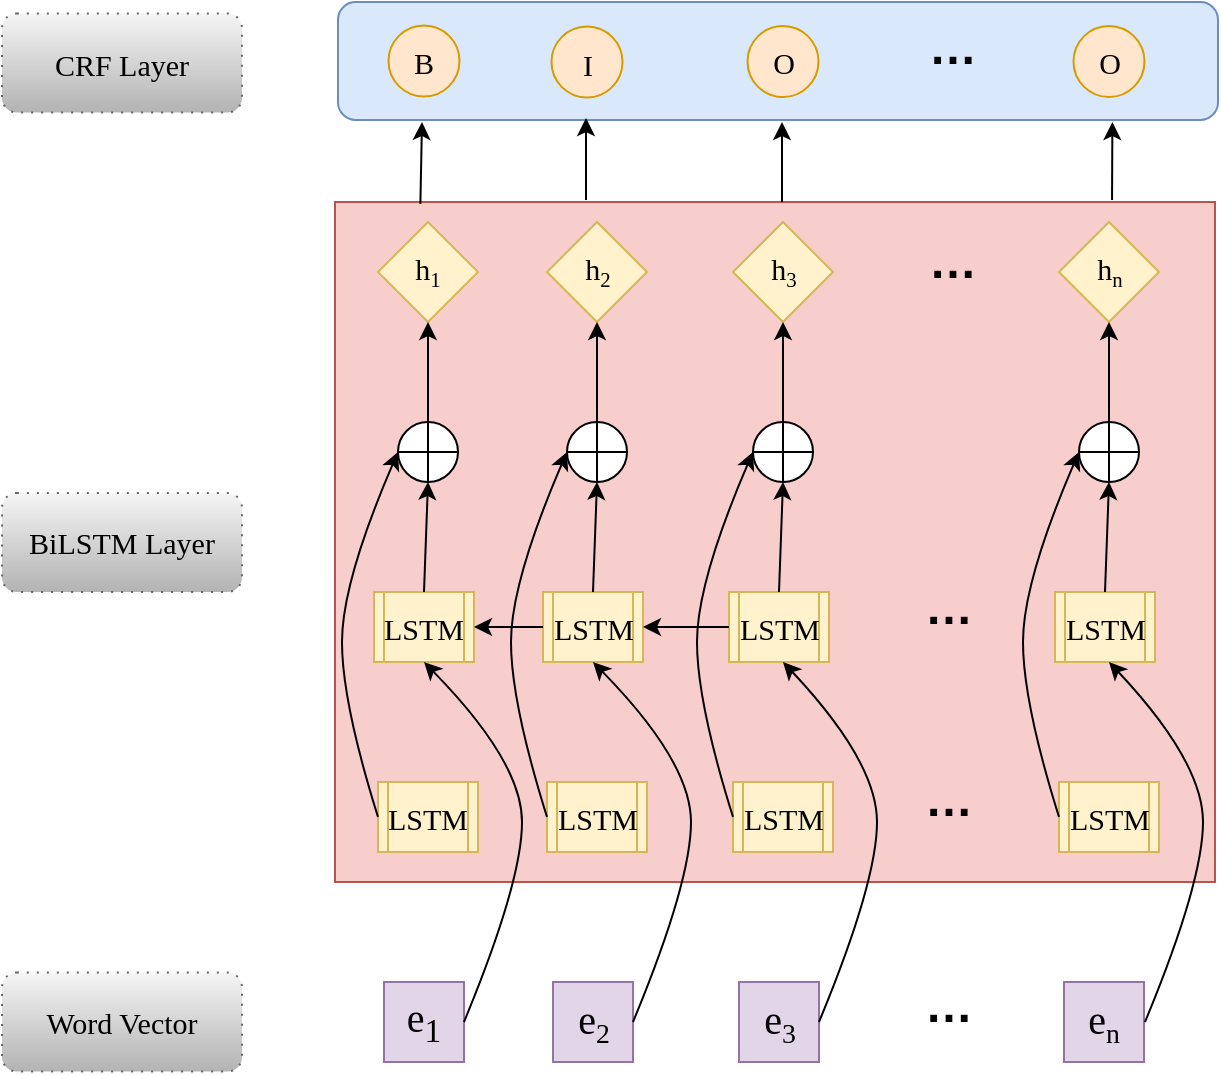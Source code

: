 <mxfile version="13.7.1" type="github"><diagram id="d2nmhAAWhssHAEg-v5hW" name="Page-1"><mxGraphModel dx="1159" dy="647" grid="1" gridSize="10" guides="1" tooltips="1" connect="1" arrows="1" fold="1" page="1" pageScale="1" pageWidth="650" pageHeight="660" math="0" shadow="0"><root><mxCell id="0"/><mxCell id="1" parent="0"/><mxCell id="StD7FsYF_MnFXc-APEik-2" value="" style="rounded=0;whiteSpace=wrap;html=1;fillColor=#f8cecc;strokeColor=#b85450;" parent="1" vertex="1"><mxGeometry x="175.5" y="130" width="440" height="340" as="geometry"/></mxCell><mxCell id="StD7FsYF_MnFXc-APEik-35" value="" style="whiteSpace=wrap;html=1;aspect=fixed;labelBackgroundColor=none;fontFamily=Georgia;fontSize=20;fillColor=#e1d5e7;strokeColor=#9673a6;" parent="1" vertex="1"><mxGeometry x="200" y="520" width="40" height="40" as="geometry"/></mxCell><mxCell id="StD7FsYF_MnFXc-APEik-36" value="e&lt;sub&gt;1&lt;/sub&gt;" style="text;html=1;strokeColor=none;fillColor=none;align=center;verticalAlign=middle;whiteSpace=wrap;rounded=0;labelBackgroundColor=none;fontFamily=Georgia;fontSize=20;" parent="1" vertex="1"><mxGeometry x="200" y="530" width="40" height="20" as="geometry"/></mxCell><mxCell id="StD7FsYF_MnFXc-APEik-37" value="" style="whiteSpace=wrap;html=1;aspect=fixed;labelBackgroundColor=none;fontFamily=Georgia;fontSize=20;fillColor=#e1d5e7;strokeColor=#9673a6;" parent="1" vertex="1"><mxGeometry x="284.5" y="520" width="40" height="40" as="geometry"/></mxCell><mxCell id="StD7FsYF_MnFXc-APEik-38" value="e&lt;span style=&quot;font-size: 16.667px&quot;&gt;&lt;sub&gt;2&lt;/sub&gt;&lt;/span&gt;" style="text;html=1;strokeColor=none;fillColor=none;align=center;verticalAlign=middle;whiteSpace=wrap;rounded=0;labelBackgroundColor=none;fontFamily=Georgia;fontSize=20;" parent="1" vertex="1"><mxGeometry x="284.5" y="530" width="40" height="20" as="geometry"/></mxCell><mxCell id="StD7FsYF_MnFXc-APEik-39" value="" style="whiteSpace=wrap;html=1;aspect=fixed;labelBackgroundColor=none;fontFamily=Georgia;fontSize=20;fillColor=#e1d5e7;strokeColor=#9673a6;" parent="1" vertex="1"><mxGeometry x="377.5" y="520" width="40" height="40" as="geometry"/></mxCell><mxCell id="StD7FsYF_MnFXc-APEik-40" value="e&lt;span style=&quot;font-size: 16.667px&quot;&gt;&lt;sub&gt;3&lt;/sub&gt;&lt;/span&gt;" style="text;html=1;strokeColor=none;fillColor=none;align=center;verticalAlign=middle;whiteSpace=wrap;rounded=0;labelBackgroundColor=none;fontFamily=Georgia;fontSize=20;" parent="1" vertex="1"><mxGeometry x="377.5" y="530" width="40" height="20" as="geometry"/></mxCell><mxCell id="StD7FsYF_MnFXc-APEik-41" value="" style="whiteSpace=wrap;html=1;aspect=fixed;labelBackgroundColor=none;fontFamily=Georgia;fontSize=20;fillColor=#e1d5e7;strokeColor=#9673a6;" parent="1" vertex="1"><mxGeometry x="540" y="520" width="40" height="40" as="geometry"/></mxCell><mxCell id="StD7FsYF_MnFXc-APEik-42" value="e&lt;span style=&quot;font-size: 16.667px&quot;&gt;&lt;sub&gt;n&lt;/sub&gt;&lt;/span&gt;" style="text;html=1;strokeColor=none;fillColor=none;align=center;verticalAlign=middle;whiteSpace=wrap;rounded=0;labelBackgroundColor=none;fontFamily=Georgia;fontSize=20;" parent="1" vertex="1"><mxGeometry x="540" y="530" width="40" height="20" as="geometry"/></mxCell><mxCell id="StD7FsYF_MnFXc-APEik-43" value="…" style="text;strokeColor=none;fillColor=none;html=1;fontSize=24;fontStyle=1;verticalAlign=middle;align=center;labelBackgroundColor=none;" parent="1" vertex="1"><mxGeometry x="432" y="512" width="100" height="40" as="geometry"/></mxCell><mxCell id="StD7FsYF_MnFXc-APEik-45" value="" style="shape=process;whiteSpace=wrap;html=1;backgroundOutline=1;labelBackgroundColor=none;fontFamily=Georgia;fontSize=20;fillColor=#fff2cc;strokeColor=#d6b656;" parent="1" vertex="1"><mxGeometry x="197" y="420" width="50" height="35" as="geometry"/></mxCell><mxCell id="StD7FsYF_MnFXc-APEik-46" value="LSTM" style="text;html=1;strokeColor=none;fillColor=none;align=center;verticalAlign=middle;whiteSpace=wrap;rounded=0;labelBackgroundColor=none;fontFamily=Georgia;fontSize=15;" parent="1" vertex="1"><mxGeometry x="202" y="428" width="40" height="20" as="geometry"/></mxCell><mxCell id="StD7FsYF_MnFXc-APEik-47" value="" style="shape=process;whiteSpace=wrap;html=1;backgroundOutline=1;labelBackgroundColor=none;fontFamily=Georgia;fontSize=20;fillColor=#fff2cc;strokeColor=#d6b656;" parent="1" vertex="1"><mxGeometry x="195" y="325" width="50" height="35" as="geometry"/></mxCell><mxCell id="StD7FsYF_MnFXc-APEik-48" value="LSTM" style="text;html=1;strokeColor=none;fillColor=none;align=center;verticalAlign=middle;whiteSpace=wrap;rounded=0;labelBackgroundColor=none;fontFamily=Georgia;fontSize=15;" parent="1" vertex="1"><mxGeometry x="200" y="333" width="40" height="20" as="geometry"/></mxCell><mxCell id="StD7FsYF_MnFXc-APEik-49" value="" style="shape=orEllipse;perimeter=ellipsePerimeter;whiteSpace=wrap;html=1;backgroundOutline=1;labelBackgroundColor=none;fontFamily=Georgia;fontSize=15;" parent="1" vertex="1"><mxGeometry x="207" y="240" width="30" height="30" as="geometry"/></mxCell><mxCell id="StD7FsYF_MnFXc-APEik-50" value="" style="rhombus;whiteSpace=wrap;html=1;labelBackgroundColor=none;fontFamily=Georgia;fontSize=15;fillColor=#fff2cc;strokeColor=#d6b656;" parent="1" vertex="1"><mxGeometry x="197" y="140" width="50" height="50" as="geometry"/></mxCell><mxCell id="StD7FsYF_MnFXc-APEik-51" value="h&lt;span style=&quot;font-size: 12.5px&quot;&gt;&lt;sub&gt;1&lt;/sub&gt;&lt;/span&gt;" style="text;html=1;strokeColor=none;fillColor=none;align=center;verticalAlign=middle;whiteSpace=wrap;rounded=0;labelBackgroundColor=none;fontFamily=Georgia;fontSize=15;" parent="1" vertex="1"><mxGeometry x="202" y="155" width="40" height="20" as="geometry"/></mxCell><mxCell id="StD7FsYF_MnFXc-APEik-54" value="" style="curved=1;endArrow=classic;html=1;fontFamily=Georgia;fontSize=15;entryX=0;entryY=0.5;entryDx=0;entryDy=0;exitX=0;exitY=0.5;exitDx=0;exitDy=0;" parent="1" source="StD7FsYF_MnFXc-APEik-45" target="StD7FsYF_MnFXc-APEik-49" edge="1"><mxGeometry width="50" height="50" relative="1" as="geometry"><mxPoint x="129" y="370" as="sourcePoint"/><mxPoint x="179" y="320" as="targetPoint"/><Array as="points"><mxPoint x="179" y="380"/><mxPoint x="179" y="320"/></Array></mxGeometry></mxCell><mxCell id="StD7FsYF_MnFXc-APEik-55" value="" style="curved=1;endArrow=classic;html=1;fontFamily=Georgia;fontSize=15;exitX=1;exitY=0.5;exitDx=0;exitDy=0;entryX=0.5;entryY=1;entryDx=0;entryDy=0;" parent="1" source="StD7FsYF_MnFXc-APEik-36" target="StD7FsYF_MnFXc-APEik-47" edge="1"><mxGeometry width="50" height="50" relative="1" as="geometry"><mxPoint x="269" y="480" as="sourcePoint"/><mxPoint x="319" y="430" as="targetPoint"/><Array as="points"><mxPoint x="269" y="470"/><mxPoint x="269" y="410"/></Array></mxGeometry></mxCell><mxCell id="StD7FsYF_MnFXc-APEik-56" value="" style="endArrow=classic;html=1;fontFamily=Georgia;fontSize=15;entryX=0.5;entryY=1;entryDx=0;entryDy=0;exitX=0.5;exitY=0;exitDx=0;exitDy=0;" parent="1" source="StD7FsYF_MnFXc-APEik-47" target="StD7FsYF_MnFXc-APEik-49" edge="1"><mxGeometry width="50" height="50" relative="1" as="geometry"><mxPoint x="199" y="320" as="sourcePoint"/><mxPoint x="249" y="270" as="targetPoint"/></mxGeometry></mxCell><mxCell id="StD7FsYF_MnFXc-APEik-57" value="" style="endArrow=classic;html=1;fontFamily=Georgia;fontSize=15;entryX=0.5;entryY=1;entryDx=0;entryDy=0;exitX=0.5;exitY=0;exitDx=0;exitDy=0;" parent="1" source="StD7FsYF_MnFXc-APEik-49" target="StD7FsYF_MnFXc-APEik-50" edge="1"><mxGeometry width="50" height="50" relative="1" as="geometry"><mxPoint x="189" y="240" as="sourcePoint"/><mxPoint x="239" y="190" as="targetPoint"/></mxGeometry></mxCell><mxCell id="StD7FsYF_MnFXc-APEik-58" value="" style="shape=process;whiteSpace=wrap;html=1;backgroundOutline=1;labelBackgroundColor=none;fontFamily=Georgia;fontSize=20;fillColor=#fff2cc;strokeColor=#d6b656;" parent="1" vertex="1"><mxGeometry x="281.5" y="420" width="50" height="35" as="geometry"/></mxCell><mxCell id="StD7FsYF_MnFXc-APEik-59" value="LSTM" style="text;html=1;strokeColor=none;fillColor=none;align=center;verticalAlign=middle;whiteSpace=wrap;rounded=0;labelBackgroundColor=none;fontFamily=Georgia;fontSize=15;" parent="1" vertex="1"><mxGeometry x="286.5" y="428" width="40" height="20" as="geometry"/></mxCell><mxCell id="StD7FsYF_MnFXc-APEik-60" value="" style="shape=process;whiteSpace=wrap;html=1;backgroundOutline=1;labelBackgroundColor=none;fontFamily=Georgia;fontSize=20;fillColor=#fff2cc;strokeColor=#d6b656;" parent="1" vertex="1"><mxGeometry x="279.5" y="325" width="50" height="35" as="geometry"/></mxCell><mxCell id="StD7FsYF_MnFXc-APEik-61" value="LSTM" style="text;html=1;strokeColor=none;fillColor=none;align=center;verticalAlign=middle;whiteSpace=wrap;rounded=0;labelBackgroundColor=none;fontFamily=Georgia;fontSize=15;" parent="1" vertex="1"><mxGeometry x="284.5" y="333" width="40" height="20" as="geometry"/></mxCell><mxCell id="StD7FsYF_MnFXc-APEik-62" value="" style="shape=orEllipse;perimeter=ellipsePerimeter;whiteSpace=wrap;html=1;backgroundOutline=1;labelBackgroundColor=none;fontFamily=Georgia;fontSize=15;" parent="1" vertex="1"><mxGeometry x="291.5" y="240" width="30" height="30" as="geometry"/></mxCell><mxCell id="StD7FsYF_MnFXc-APEik-63" value="" style="rhombus;whiteSpace=wrap;html=1;labelBackgroundColor=none;fontFamily=Georgia;fontSize=15;fillColor=#fff2cc;strokeColor=#d6b656;" parent="1" vertex="1"><mxGeometry x="281.5" y="140" width="50" height="50" as="geometry"/></mxCell><mxCell id="StD7FsYF_MnFXc-APEik-64" value="h&lt;span style=&quot;font-size: 12.5px&quot;&gt;&lt;sub&gt;2&lt;/sub&gt;&lt;/span&gt;" style="text;html=1;strokeColor=none;fillColor=none;align=center;verticalAlign=middle;whiteSpace=wrap;rounded=0;labelBackgroundColor=none;fontFamily=Georgia;fontSize=15;" parent="1" vertex="1"><mxGeometry x="286.5" y="155" width="40" height="20" as="geometry"/></mxCell><mxCell id="StD7FsYF_MnFXc-APEik-65" value="" style="curved=1;endArrow=classic;html=1;fontFamily=Georgia;fontSize=15;entryX=0;entryY=0.5;entryDx=0;entryDy=0;exitX=0;exitY=0.5;exitDx=0;exitDy=0;" parent="1" source="StD7FsYF_MnFXc-APEik-58" target="StD7FsYF_MnFXc-APEik-62" edge="1"><mxGeometry width="50" height="50" relative="1" as="geometry"><mxPoint x="213.5" y="370" as="sourcePoint"/><mxPoint x="263.5" y="320" as="targetPoint"/><Array as="points"><mxPoint x="263.5" y="380"/><mxPoint x="263.5" y="320"/></Array></mxGeometry></mxCell><mxCell id="StD7FsYF_MnFXc-APEik-66" value="" style="curved=1;endArrow=classic;html=1;fontFamily=Georgia;fontSize=15;exitX=1;exitY=0.5;exitDx=0;exitDy=0;entryX=0.5;entryY=1;entryDx=0;entryDy=0;" parent="1" target="StD7FsYF_MnFXc-APEik-60" edge="1"><mxGeometry width="50" height="50" relative="1" as="geometry"><mxPoint x="324.5" y="540" as="sourcePoint"/><mxPoint x="403.5" y="430" as="targetPoint"/><Array as="points"><mxPoint x="353.5" y="470"/><mxPoint x="353.5" y="410"/></Array></mxGeometry></mxCell><mxCell id="StD7FsYF_MnFXc-APEik-67" value="" style="endArrow=classic;html=1;fontFamily=Georgia;fontSize=15;entryX=0.5;entryY=1;entryDx=0;entryDy=0;exitX=0.5;exitY=0;exitDx=0;exitDy=0;" parent="1" source="StD7FsYF_MnFXc-APEik-60" target="StD7FsYF_MnFXc-APEik-62" edge="1"><mxGeometry width="50" height="50" relative="1" as="geometry"><mxPoint x="283.5" y="320" as="sourcePoint"/><mxPoint x="333.5" y="270" as="targetPoint"/></mxGeometry></mxCell><mxCell id="StD7FsYF_MnFXc-APEik-68" value="" style="endArrow=classic;html=1;fontFamily=Georgia;fontSize=15;entryX=0.5;entryY=1;entryDx=0;entryDy=0;exitX=0.5;exitY=0;exitDx=0;exitDy=0;" parent="1" source="StD7FsYF_MnFXc-APEik-62" target="StD7FsYF_MnFXc-APEik-63" edge="1"><mxGeometry width="50" height="50" relative="1" as="geometry"><mxPoint x="273.5" y="240" as="sourcePoint"/><mxPoint x="323.5" y="190" as="targetPoint"/></mxGeometry></mxCell><mxCell id="StD7FsYF_MnFXc-APEik-69" value="" style="endArrow=classic;html=1;fontFamily=Georgia;fontSize=15;exitX=0;exitY=0.5;exitDx=0;exitDy=0;entryX=1;entryY=0.5;entryDx=0;entryDy=0;" parent="1" source="StD7FsYF_MnFXc-APEik-60" target="StD7FsYF_MnFXc-APEik-47" edge="1"><mxGeometry width="50" height="50" relative="1" as="geometry"><mxPoint x="239" y="340" as="sourcePoint"/><mxPoint x="289" y="290" as="targetPoint"/></mxGeometry></mxCell><mxCell id="StD7FsYF_MnFXc-APEik-70" value="" style="shape=process;whiteSpace=wrap;html=1;backgroundOutline=1;labelBackgroundColor=none;fontFamily=Georgia;fontSize=20;fillColor=#fff2cc;strokeColor=#d6b656;" parent="1" vertex="1"><mxGeometry x="374.5" y="420" width="50" height="35" as="geometry"/></mxCell><mxCell id="StD7FsYF_MnFXc-APEik-71" value="LSTM" style="text;html=1;strokeColor=none;fillColor=none;align=center;verticalAlign=middle;whiteSpace=wrap;rounded=0;labelBackgroundColor=none;fontFamily=Georgia;fontSize=15;" parent="1" vertex="1"><mxGeometry x="379.5" y="428" width="40" height="20" as="geometry"/></mxCell><mxCell id="StD7FsYF_MnFXc-APEik-72" value="" style="shape=process;whiteSpace=wrap;html=1;backgroundOutline=1;labelBackgroundColor=none;fontFamily=Georgia;fontSize=20;fillColor=#fff2cc;strokeColor=#d6b656;" parent="1" vertex="1"><mxGeometry x="372.5" y="325" width="50" height="35" as="geometry"/></mxCell><mxCell id="StD7FsYF_MnFXc-APEik-73" value="LSTM" style="text;html=1;strokeColor=none;fillColor=none;align=center;verticalAlign=middle;whiteSpace=wrap;rounded=0;labelBackgroundColor=none;fontFamily=Georgia;fontSize=15;" parent="1" vertex="1"><mxGeometry x="377.5" y="333" width="40" height="20" as="geometry"/></mxCell><mxCell id="StD7FsYF_MnFXc-APEik-74" value="" style="shape=orEllipse;perimeter=ellipsePerimeter;whiteSpace=wrap;html=1;backgroundOutline=1;labelBackgroundColor=none;fontFamily=Georgia;fontSize=15;" parent="1" vertex="1"><mxGeometry x="384.5" y="240" width="30" height="30" as="geometry"/></mxCell><mxCell id="StD7FsYF_MnFXc-APEik-75" value="" style="rhombus;whiteSpace=wrap;html=1;labelBackgroundColor=none;fontFamily=Georgia;fontSize=15;fillColor=#fff2cc;strokeColor=#d6b656;" parent="1" vertex="1"><mxGeometry x="374.5" y="140" width="50" height="50" as="geometry"/></mxCell><mxCell id="StD7FsYF_MnFXc-APEik-76" value="h&lt;span style=&quot;font-size: 12.5px&quot;&gt;&lt;sub&gt;3&lt;/sub&gt;&lt;/span&gt;" style="text;html=1;strokeColor=none;fillColor=none;align=center;verticalAlign=middle;whiteSpace=wrap;rounded=0;labelBackgroundColor=none;fontFamily=Georgia;fontSize=15;" parent="1" vertex="1"><mxGeometry x="379.5" y="155" width="40" height="20" as="geometry"/></mxCell><mxCell id="StD7FsYF_MnFXc-APEik-77" value="" style="curved=1;endArrow=classic;html=1;fontFamily=Georgia;fontSize=15;entryX=0;entryY=0.5;entryDx=0;entryDy=0;exitX=0;exitY=0.5;exitDx=0;exitDy=0;" parent="1" source="StD7FsYF_MnFXc-APEik-70" target="StD7FsYF_MnFXc-APEik-74" edge="1"><mxGeometry width="50" height="50" relative="1" as="geometry"><mxPoint x="306.5" y="370" as="sourcePoint"/><mxPoint x="356.5" y="320" as="targetPoint"/><Array as="points"><mxPoint x="356.5" y="380"/><mxPoint x="356.5" y="320"/></Array></mxGeometry></mxCell><mxCell id="StD7FsYF_MnFXc-APEik-78" value="" style="curved=1;endArrow=classic;html=1;fontFamily=Georgia;fontSize=15;exitX=1;exitY=0.5;exitDx=0;exitDy=0;entryX=0.5;entryY=1;entryDx=0;entryDy=0;" parent="1" edge="1"><mxGeometry width="50" height="50" relative="1" as="geometry"><mxPoint x="417.5" y="540" as="sourcePoint"/><mxPoint x="399.5" y="360" as="targetPoint"/><Array as="points"><mxPoint x="446.5" y="470"/><mxPoint x="446.5" y="410"/></Array></mxGeometry></mxCell><mxCell id="StD7FsYF_MnFXc-APEik-79" value="" style="endArrow=classic;html=1;fontFamily=Georgia;fontSize=15;entryX=0.5;entryY=1;entryDx=0;entryDy=0;exitX=0.5;exitY=0;exitDx=0;exitDy=0;" parent="1" source="StD7FsYF_MnFXc-APEik-72" target="StD7FsYF_MnFXc-APEik-74" edge="1"><mxGeometry width="50" height="50" relative="1" as="geometry"><mxPoint x="376.5" y="320" as="sourcePoint"/><mxPoint x="426.5" y="270" as="targetPoint"/></mxGeometry></mxCell><mxCell id="StD7FsYF_MnFXc-APEik-80" value="" style="endArrow=classic;html=1;fontFamily=Georgia;fontSize=15;entryX=0.5;entryY=1;entryDx=0;entryDy=0;exitX=0.5;exitY=0;exitDx=0;exitDy=0;" parent="1" source="StD7FsYF_MnFXc-APEik-74" target="StD7FsYF_MnFXc-APEik-75" edge="1"><mxGeometry width="50" height="50" relative="1" as="geometry"><mxPoint x="366.5" y="240" as="sourcePoint"/><mxPoint x="416.5" y="190" as="targetPoint"/></mxGeometry></mxCell><mxCell id="StD7FsYF_MnFXc-APEik-81" value="" style="shape=process;whiteSpace=wrap;html=1;backgroundOutline=1;labelBackgroundColor=none;fontFamily=Georgia;fontSize=20;fillColor=#fff2cc;strokeColor=#d6b656;" parent="1" vertex="1"><mxGeometry x="537.5" y="420" width="50" height="35" as="geometry"/></mxCell><mxCell id="StD7FsYF_MnFXc-APEik-82" value="LSTM" style="text;html=1;strokeColor=none;fillColor=none;align=center;verticalAlign=middle;whiteSpace=wrap;rounded=0;labelBackgroundColor=none;fontFamily=Georgia;fontSize=15;" parent="1" vertex="1"><mxGeometry x="542.5" y="428" width="40" height="20" as="geometry"/></mxCell><mxCell id="StD7FsYF_MnFXc-APEik-83" value="" style="shape=process;whiteSpace=wrap;html=1;backgroundOutline=1;labelBackgroundColor=none;fontFamily=Georgia;fontSize=20;fillColor=#fff2cc;strokeColor=#d6b656;" parent="1" vertex="1"><mxGeometry x="535.5" y="325" width="50" height="35" as="geometry"/></mxCell><mxCell id="StD7FsYF_MnFXc-APEik-84" value="LSTM" style="text;html=1;strokeColor=none;fillColor=none;align=center;verticalAlign=middle;whiteSpace=wrap;rounded=0;labelBackgroundColor=none;fontFamily=Georgia;fontSize=15;" parent="1" vertex="1"><mxGeometry x="540.5" y="333" width="40" height="20" as="geometry"/></mxCell><mxCell id="StD7FsYF_MnFXc-APEik-85" value="" style="shape=orEllipse;perimeter=ellipsePerimeter;whiteSpace=wrap;html=1;backgroundOutline=1;labelBackgroundColor=none;fontFamily=Georgia;fontSize=15;" parent="1" vertex="1"><mxGeometry x="547.5" y="240" width="30" height="30" as="geometry"/></mxCell><mxCell id="StD7FsYF_MnFXc-APEik-86" value="" style="rhombus;whiteSpace=wrap;html=1;labelBackgroundColor=none;fontFamily=Georgia;fontSize=15;fillColor=#fff2cc;strokeColor=#d6b656;" parent="1" vertex="1"><mxGeometry x="537.5" y="140" width="50" height="50" as="geometry"/></mxCell><mxCell id="StD7FsYF_MnFXc-APEik-87" value="h&lt;span style=&quot;font-size: 12.5px&quot;&gt;&lt;sub&gt;n&lt;/sub&gt;&lt;/span&gt;" style="text;html=1;strokeColor=none;fillColor=none;align=center;verticalAlign=middle;whiteSpace=wrap;rounded=0;labelBackgroundColor=none;fontFamily=Georgia;fontSize=15;" parent="1" vertex="1"><mxGeometry x="542.5" y="155" width="40" height="20" as="geometry"/></mxCell><mxCell id="StD7FsYF_MnFXc-APEik-88" value="" style="curved=1;endArrow=classic;html=1;fontFamily=Georgia;fontSize=15;entryX=0;entryY=0.5;entryDx=0;entryDy=0;exitX=0;exitY=0.5;exitDx=0;exitDy=0;" parent="1" source="StD7FsYF_MnFXc-APEik-81" target="StD7FsYF_MnFXc-APEik-85" edge="1"><mxGeometry width="50" height="50" relative="1" as="geometry"><mxPoint x="469.5" y="370" as="sourcePoint"/><mxPoint x="519.5" y="320" as="targetPoint"/><Array as="points"><mxPoint x="519.5" y="380"/><mxPoint x="519.5" y="320"/></Array></mxGeometry></mxCell><mxCell id="StD7FsYF_MnFXc-APEik-89" value="" style="curved=1;endArrow=classic;html=1;fontFamily=Georgia;fontSize=15;exitX=1;exitY=0.5;exitDx=0;exitDy=0;entryX=0.5;entryY=1;entryDx=0;entryDy=0;" parent="1" edge="1"><mxGeometry width="50" height="50" relative="1" as="geometry"><mxPoint x="580.5" y="540" as="sourcePoint"/><mxPoint x="562.5" y="360" as="targetPoint"/><Array as="points"><mxPoint x="609.5" y="470"/><mxPoint x="609.5" y="410"/></Array></mxGeometry></mxCell><mxCell id="StD7FsYF_MnFXc-APEik-90" value="" style="endArrow=classic;html=1;fontFamily=Georgia;fontSize=15;entryX=0.5;entryY=1;entryDx=0;entryDy=0;exitX=0.5;exitY=0;exitDx=0;exitDy=0;" parent="1" source="StD7FsYF_MnFXc-APEik-83" target="StD7FsYF_MnFXc-APEik-85" edge="1"><mxGeometry width="50" height="50" relative="1" as="geometry"><mxPoint x="539.5" y="320" as="sourcePoint"/><mxPoint x="589.5" y="270" as="targetPoint"/></mxGeometry></mxCell><mxCell id="StD7FsYF_MnFXc-APEik-91" value="" style="endArrow=classic;html=1;fontFamily=Georgia;fontSize=15;entryX=0.5;entryY=1;entryDx=0;entryDy=0;exitX=0.5;exitY=0;exitDx=0;exitDy=0;" parent="1" source="StD7FsYF_MnFXc-APEik-85" target="StD7FsYF_MnFXc-APEik-86" edge="1"><mxGeometry width="50" height="50" relative="1" as="geometry"><mxPoint x="529.5" y="240" as="sourcePoint"/><mxPoint x="579.5" y="190" as="targetPoint"/></mxGeometry></mxCell><mxCell id="StD7FsYF_MnFXc-APEik-92" value="" style="endArrow=classic;html=1;fontFamily=Georgia;fontSize=15;exitX=0;exitY=0.5;exitDx=0;exitDy=0;entryX=1;entryY=0.5;entryDx=0;entryDy=0;" parent="1" source="StD7FsYF_MnFXc-APEik-72" target="StD7FsYF_MnFXc-APEik-60" edge="1"><mxGeometry width="50" height="50" relative="1" as="geometry"><mxPoint x="319" y="340" as="sourcePoint"/><mxPoint x="369" y="290" as="targetPoint"/></mxGeometry></mxCell><mxCell id="StD7FsYF_MnFXc-APEik-94" value="…" style="text;strokeColor=none;fillColor=none;html=1;fontSize=24;fontStyle=1;verticalAlign=middle;align=center;labelBackgroundColor=none;" parent="1" vertex="1"><mxGeometry x="432" y="409" width="100" height="40" as="geometry"/></mxCell><mxCell id="StD7FsYF_MnFXc-APEik-95" value="…" style="text;strokeColor=none;fillColor=none;html=1;fontSize=24;fontStyle=1;verticalAlign=middle;align=center;labelBackgroundColor=none;" parent="1" vertex="1"><mxGeometry x="432" y="313" width="100" height="40" as="geometry"/></mxCell><mxCell id="StD7FsYF_MnFXc-APEik-96" value="" style="rounded=1;whiteSpace=wrap;html=1;fillColor=#dae8fc;strokeColor=#6c8ebf;" parent="1" vertex="1"><mxGeometry x="177" y="30" width="440" height="59" as="geometry"/></mxCell><mxCell id="StD7FsYF_MnFXc-APEik-97" value="" style="ellipse;whiteSpace=wrap;html=1;aspect=fixed;labelBackgroundColor=none;fontFamily=Georgia;fontSize=15;fillColor=#ffe6cc;strokeColor=#d79b00;" parent="1" vertex="1"><mxGeometry x="202.25" y="41.75" width="35.5" height="35.5" as="geometry"/></mxCell><mxCell id="StD7FsYF_MnFXc-APEik-98" value="B" style="text;html=1;strokeColor=none;fillColor=none;align=center;verticalAlign=middle;whiteSpace=wrap;rounded=0;labelBackgroundColor=none;fontFamily=Georgia;fontSize=15;" parent="1" vertex="1"><mxGeometry x="200" y="50" width="40" height="20" as="geometry"/></mxCell><mxCell id="StD7FsYF_MnFXc-APEik-99" value="" style="ellipse;whiteSpace=wrap;html=1;aspect=fixed;labelBackgroundColor=none;fontFamily=Georgia;fontSize=15;fillColor=#ffe6cc;strokeColor=#d79b00;" parent="1" vertex="1"><mxGeometry x="283.75" y="42.25" width="35.5" height="35.5" as="geometry"/></mxCell><mxCell id="StD7FsYF_MnFXc-APEik-100" value="I" style="text;html=1;strokeColor=none;fillColor=none;align=center;verticalAlign=middle;whiteSpace=wrap;rounded=0;labelBackgroundColor=none;fontFamily=Georgia;fontSize=15;" parent="1" vertex="1"><mxGeometry x="281.5" y="50.5" width="40" height="20" as="geometry"/></mxCell><mxCell id="StD7FsYF_MnFXc-APEik-101" value="" style="ellipse;whiteSpace=wrap;html=1;aspect=fixed;labelBackgroundColor=none;fontFamily=Georgia;fontSize=15;fillColor=#ffe6cc;strokeColor=#d79b00;" parent="1" vertex="1"><mxGeometry x="381.75" y="42" width="35.5" height="35.5" as="geometry"/></mxCell><mxCell id="StD7FsYF_MnFXc-APEik-102" value="O" style="text;html=1;strokeColor=none;fillColor=none;align=center;verticalAlign=middle;whiteSpace=wrap;rounded=0;labelBackgroundColor=none;fontFamily=Georgia;fontSize=15;" parent="1" vertex="1"><mxGeometry x="379.5" y="50.25" width="40" height="20" as="geometry"/></mxCell><mxCell id="StD7FsYF_MnFXc-APEik-103" value="" style="ellipse;whiteSpace=wrap;html=1;aspect=fixed;labelBackgroundColor=none;fontFamily=Georgia;fontSize=15;fillColor=#ffe6cc;strokeColor=#d79b00;" parent="1" vertex="1"><mxGeometry x="544.75" y="42" width="35.5" height="35.5" as="geometry"/></mxCell><mxCell id="StD7FsYF_MnFXc-APEik-104" value="O" style="text;html=1;strokeColor=none;fillColor=none;align=center;verticalAlign=middle;whiteSpace=wrap;rounded=0;labelBackgroundColor=none;fontFamily=Georgia;fontSize=15;" parent="1" vertex="1"><mxGeometry x="542.5" y="50.25" width="40" height="20" as="geometry"/></mxCell><mxCell id="StD7FsYF_MnFXc-APEik-110" value="" style="endArrow=classic;html=1;fontFamily=Georgia;fontSize=15;exitX=0.097;exitY=0.003;exitDx=0;exitDy=0;exitPerimeter=0;" parent="1" source="StD7FsYF_MnFXc-APEik-2" edge="1"><mxGeometry width="50" height="50" relative="1" as="geometry"><mxPoint x="169" y="140" as="sourcePoint"/><mxPoint x="219" y="90" as="targetPoint"/></mxGeometry></mxCell><mxCell id="StD7FsYF_MnFXc-APEik-111" value="" style="endArrow=classic;html=1;fontFamily=Georgia;fontSize=15;" parent="1" edge="1"><mxGeometry width="50" height="50" relative="1" as="geometry"><mxPoint x="301" y="129" as="sourcePoint"/><mxPoint x="301" y="88" as="targetPoint"/></mxGeometry></mxCell><mxCell id="StD7FsYF_MnFXc-APEik-112" value="" style="endArrow=classic;html=1;fontFamily=Georgia;fontSize=15;" parent="1" edge="1"><mxGeometry width="50" height="50" relative="1" as="geometry"><mxPoint x="399" y="130" as="sourcePoint"/><mxPoint x="399" y="90" as="targetPoint"/></mxGeometry></mxCell><mxCell id="StD7FsYF_MnFXc-APEik-114" value="" style="endArrow=classic;html=1;fontFamily=Georgia;fontSize=15;exitX=0.883;exitY=-0.003;exitDx=0;exitDy=0;exitPerimeter=0;entryX=0.88;entryY=1.017;entryDx=0;entryDy=0;entryPerimeter=0;" parent="1" source="StD7FsYF_MnFXc-APEik-2" target="StD7FsYF_MnFXc-APEik-96" edge="1"><mxGeometry width="50" height="50" relative="1" as="geometry"><mxPoint x="519" y="140" as="sourcePoint"/><mxPoint x="569" y="90" as="targetPoint"/></mxGeometry></mxCell><mxCell id="StD7FsYF_MnFXc-APEik-117" value="CRF Layer" style="shape=ext;rounded=1;html=1;whiteSpace=wrap;dashed=1;dashPattern=1 4;labelBackgroundColor=none;fontFamily=Georgia;fontSize=15;fillColor=#f5f5f5;strokeColor=#666666;gradientColor=#b3b3b3;" parent="1" vertex="1"><mxGeometry x="9" y="35.75" width="120" height="49.5" as="geometry"/></mxCell><mxCell id="StD7FsYF_MnFXc-APEik-118" value="BiLSTM Layer" style="shape=ext;rounded=1;html=1;whiteSpace=wrap;dashed=1;dashPattern=1 4;labelBackgroundColor=none;fontFamily=Georgia;fontSize=15;fillColor=#f5f5f5;strokeColor=#666666;gradientColor=#b3b3b3;" parent="1" vertex="1"><mxGeometry x="9" y="275.5" width="120" height="49.5" as="geometry"/></mxCell><mxCell id="StD7FsYF_MnFXc-APEik-124" value="Word Vector" style="shape=ext;rounded=1;html=1;whiteSpace=wrap;dashed=1;dashPattern=1 4;labelBackgroundColor=none;fontFamily=Georgia;fontSize=15;fillColor=#f5f5f5;strokeColor=#666666;gradientColor=#b3b3b3;" parent="1" vertex="1"><mxGeometry x="9" y="515.25" width="120" height="49.5" as="geometry"/></mxCell><mxCell id="StD7FsYF_MnFXc-APEik-125" value="…" style="text;strokeColor=none;fillColor=none;html=1;fontSize=24;fontStyle=1;verticalAlign=middle;align=center;labelBackgroundColor=none;" parent="1" vertex="1"><mxGeometry x="433.5" y="32.5" width="100" height="40" as="geometry"/></mxCell><mxCell id="3Tyvc8VEzAgCt4dRKK7D-1" value="…" style="text;strokeColor=none;fillColor=none;html=1;fontSize=24;fontStyle=1;verticalAlign=middle;align=center;labelBackgroundColor=none;" parent="1" vertex="1"><mxGeometry x="434" y="140" width="100" height="40" as="geometry"/></mxCell></root></mxGraphModel></diagram></mxfile>